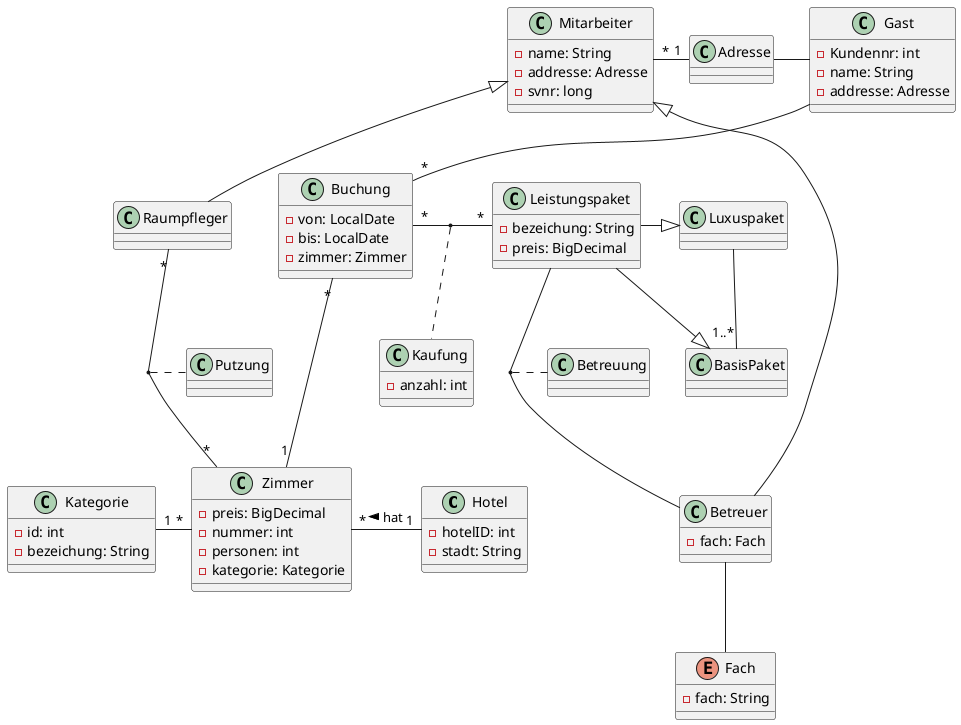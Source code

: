 @startuml
class Hotel{
    - hotelID: int
    - stadt: String
}

class Zimmer{
  - preis: BigDecimal
  - nummer: int
  - personen: int
  - kategorie: Kategorie
}

class Kategorie{
  - id: int
  - bezeichung: String
}

class Mitarbeiter{
  - name: String
  - addresse: Adresse
  - svnr: long
}

class Adresse{

}

class Betreuer{
  - fach: Fach
}

enum Fach{
 - fach: String
}

class Raumpfleger{

}

class Putzung{
}

class Gast{
  - Kundennr: int
  - name: String
  - addresse: Adresse
}

class Buchung{
  - von: LocalDate
  - bis: LocalDate
  - zimmer: Zimmer
}

class Leistungspaket{
  - bezeichung: String
  - preis: BigDecimal
}

class BasisPaket{

}

class Luxuspaket{

}

class Kaufung{
  - anzahl: int
}

Hotel "1"---left---"*" Zimmer : hat >
Adresse "1"-l-"*" Mitarbeiter
Betreuer -u-|> Mitarbeiter
Raumpfleger -u-|> Mitarbeiter
Raumpfleger "*"--"*" Zimmer
(Raumpfleger, Zimmer) .. Putzung
Betreuer -- Fach
Adresse -r- Gast
Gast --"*" Buchung
Buchung "*"--"1" Zimmer
Zimmer "*"-l-"1" Kategorie
Luxuspaket --"1..*" BasisPaket
Buchung "*"-r-"*" Leistungspaket
Leistungspaket -r-|> Luxuspaket
Leistungspaket --|> BasisPaket
Leistungspaket -- Betreuer
(Betreuer, Leistungspaket) .. Betreuung
(Buchung, Leistungspaket) .. Kaufung
@enduml